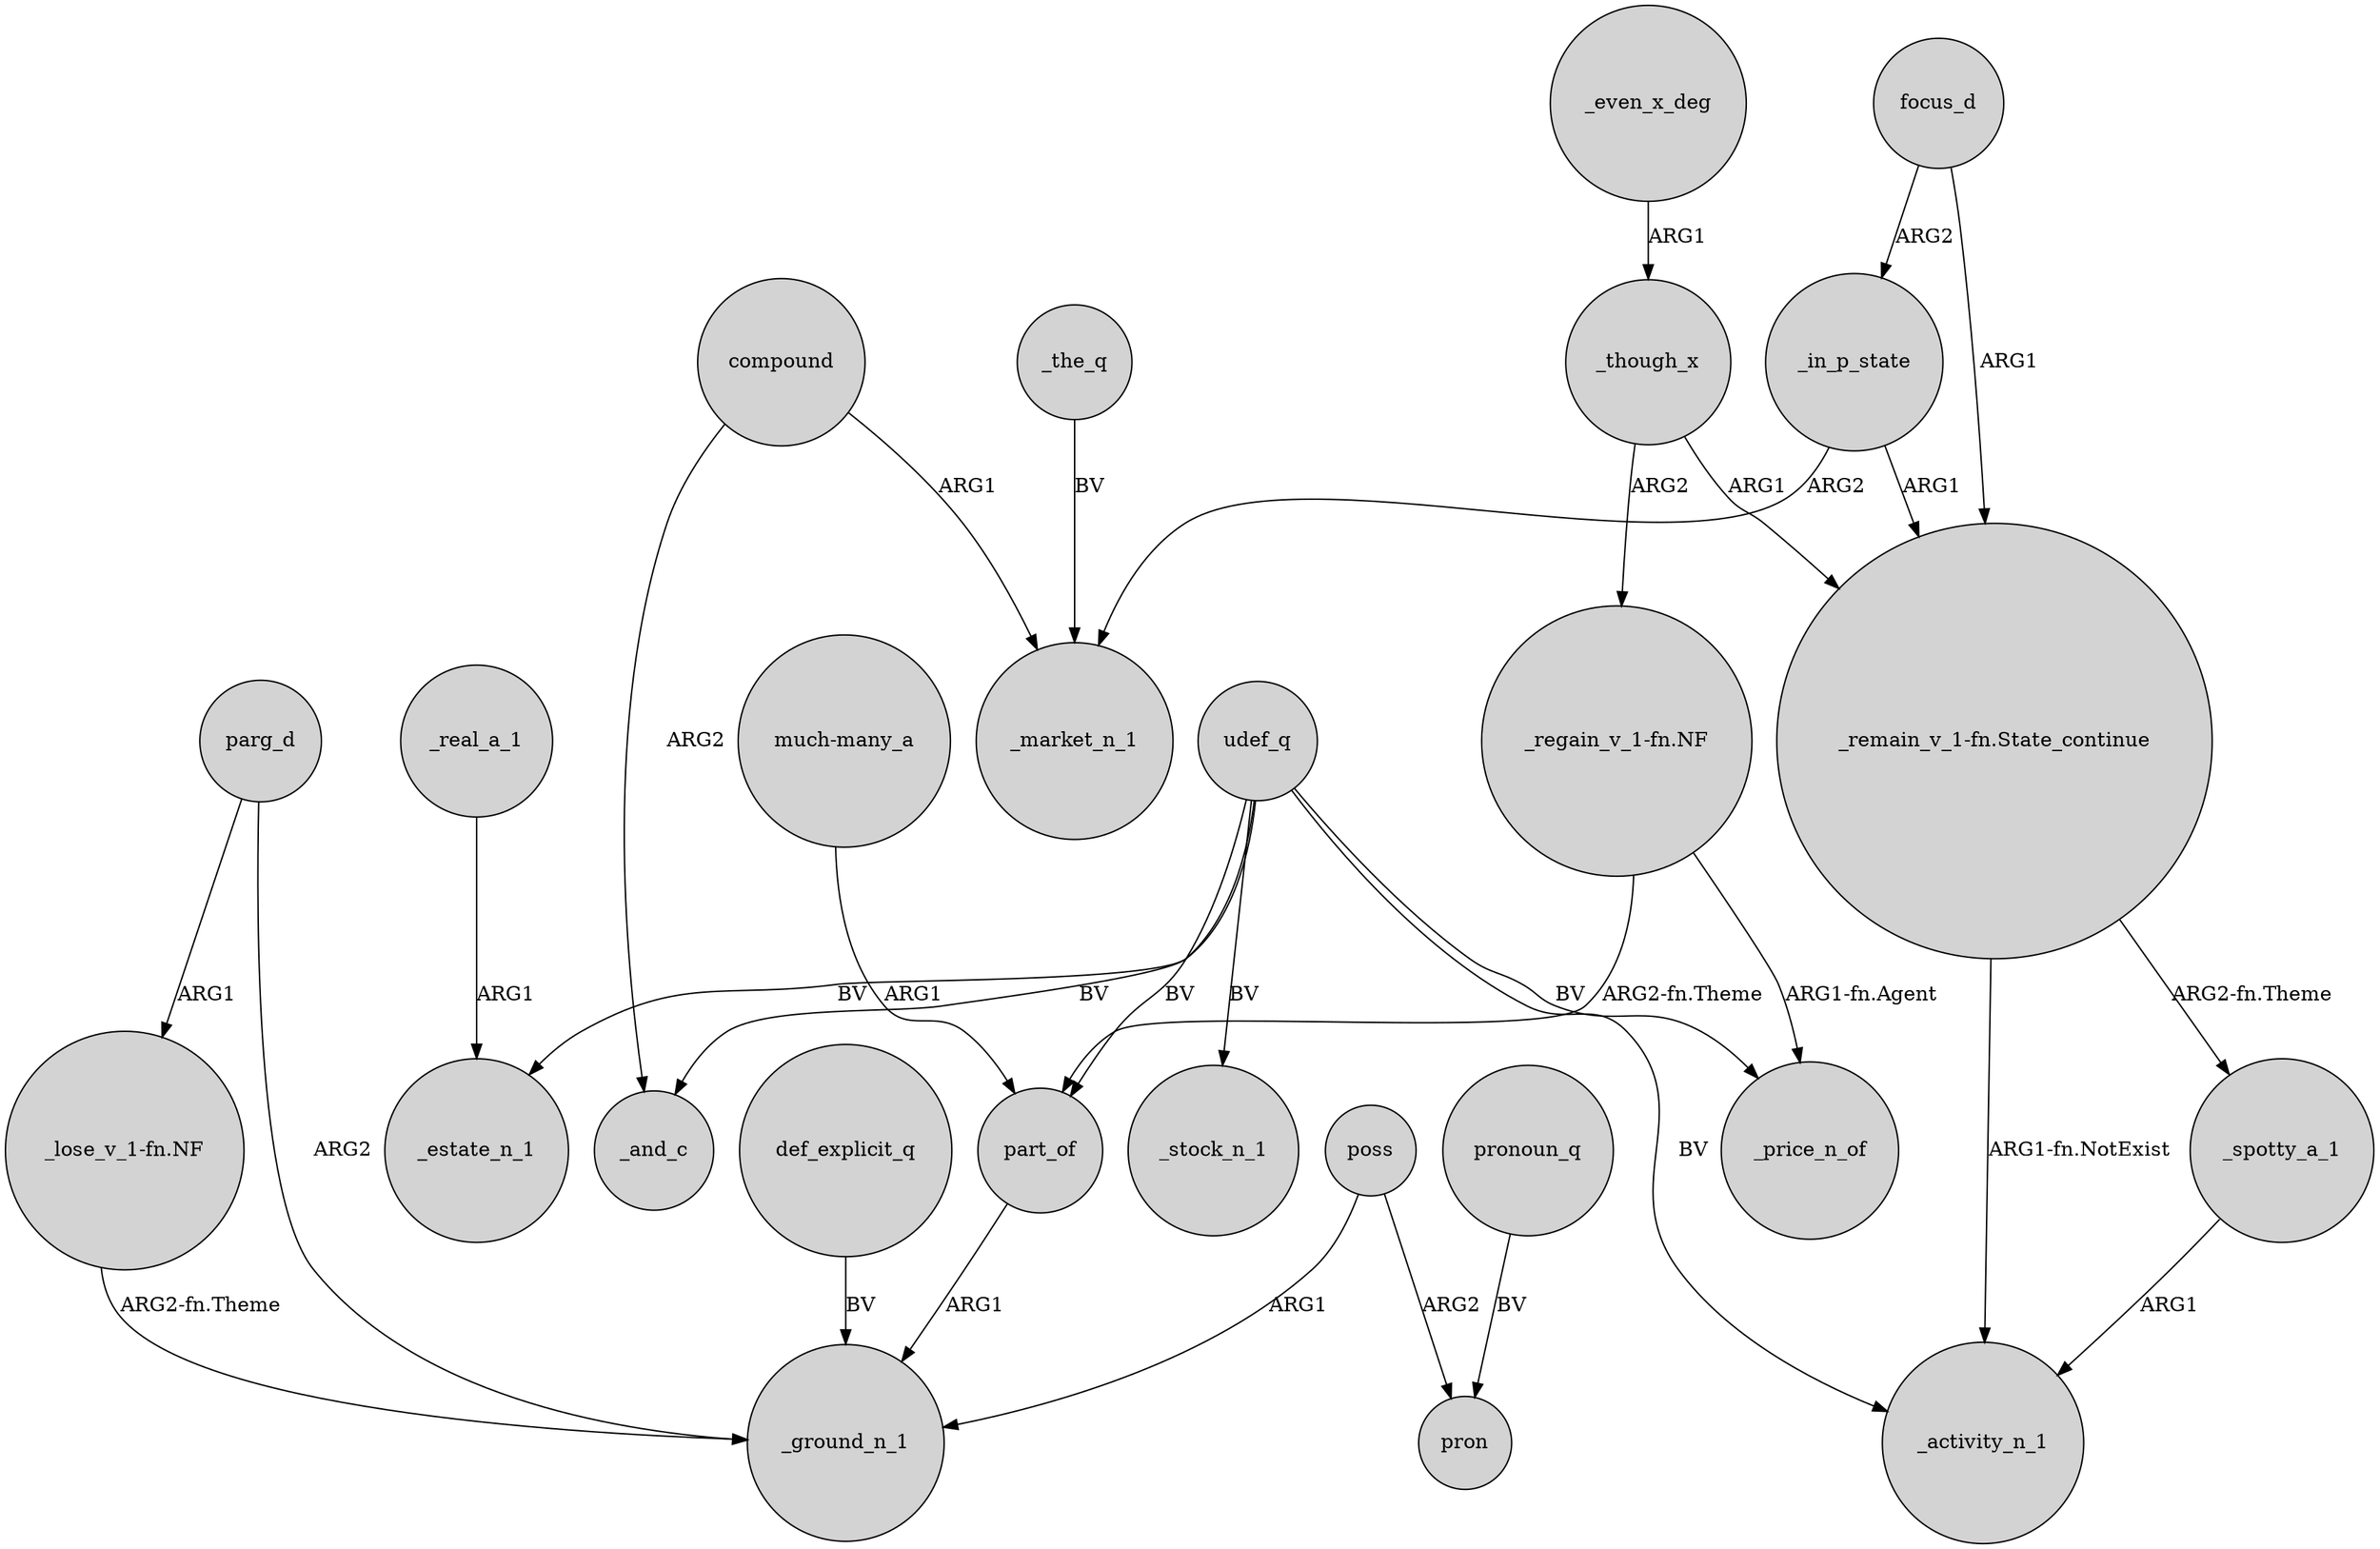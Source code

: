digraph {
	node [shape=circle style=filled]
	udef_q -> _estate_n_1 [label=BV]
	udef_q -> part_of [label=BV]
	udef_q -> _price_n_of [label=BV]
	udef_q -> _activity_n_1 [label=BV]
	poss -> pron [label=ARG2]
	"_regain_v_1-fn.NF" -> _price_n_of [label="ARG1-fn.Agent"]
	"much-many_a" -> part_of [label=ARG1]
	focus_d -> _in_p_state [label=ARG2]
	_even_x_deg -> _though_x [label=ARG1]
	_in_p_state -> "_remain_v_1-fn.State_continue" [label=ARG1]
	_though_x -> "_remain_v_1-fn.State_continue" [label=ARG1]
	"_remain_v_1-fn.State_continue" -> _activity_n_1 [label="ARG1-fn.NotExist"]
	"_lose_v_1-fn.NF" -> _ground_n_1 [label="ARG2-fn.Theme"]
	pronoun_q -> pron [label=BV]
	part_of -> _ground_n_1 [label=ARG1]
	compound -> _and_c [label=ARG2]
	udef_q -> _stock_n_1 [label=BV]
	_in_p_state -> _market_n_1 [label=ARG2]
	_though_x -> "_regain_v_1-fn.NF" [label=ARG2]
	focus_d -> "_remain_v_1-fn.State_continue" [label=ARG1]
	poss -> _ground_n_1 [label=ARG1]
	parg_d -> "_lose_v_1-fn.NF" [label=ARG1]
	def_explicit_q -> _ground_n_1 [label=BV]
	_real_a_1 -> _estate_n_1 [label=ARG1]
	"_regain_v_1-fn.NF" -> part_of [label="ARG2-fn.Theme"]
	compound -> _market_n_1 [label=ARG1]
	"_remain_v_1-fn.State_continue" -> _spotty_a_1 [label="ARG2-fn.Theme"]
	_spotty_a_1 -> _activity_n_1 [label=ARG1]
	_the_q -> _market_n_1 [label=BV]
	udef_q -> _and_c [label=BV]
	parg_d -> _ground_n_1 [label=ARG2]
}
